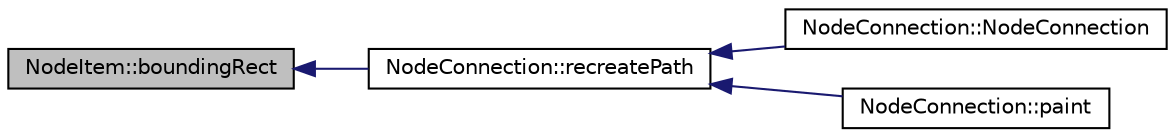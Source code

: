 digraph G
{
  edge [fontname="Helvetica",fontsize="10",labelfontname="Helvetica",labelfontsize="10"];
  node [fontname="Helvetica",fontsize="10",shape=record];
  rankdir="LR";
  Node1 [label="NodeItem::boundingRect",height=0.2,width=0.4,color="black", fillcolor="grey75", style="filled" fontcolor="black"];
  Node1 -> Node2 [dir="back",color="midnightblue",fontsize="10",style="solid",fontname="Helvetica"];
  Node2 [label="NodeConnection::recreatePath",height=0.2,width=0.4,color="black", fillcolor="white", style="filled",URL="$class_node_connection.html#a56b078d9817c0ab4279d5426e28dbe7d"];
  Node2 -> Node3 [dir="back",color="midnightblue",fontsize="10",style="solid",fontname="Helvetica"];
  Node3 [label="NodeConnection::NodeConnection",height=0.2,width=0.4,color="black", fillcolor="white", style="filled",URL="$class_node_connection.html#a07d61a985b5b72492732f7eac6e7404a",tooltip="[0]"];
  Node2 -> Node4 [dir="back",color="midnightblue",fontsize="10",style="solid",fontname="Helvetica"];
  Node4 [label="NodeConnection::paint",height=0.2,width=0.4,color="black", fillcolor="white", style="filled",URL="$class_node_connection.html#aab10c3c548800b58065ffdf10f7ae8d4",tooltip="[4]"];
}
